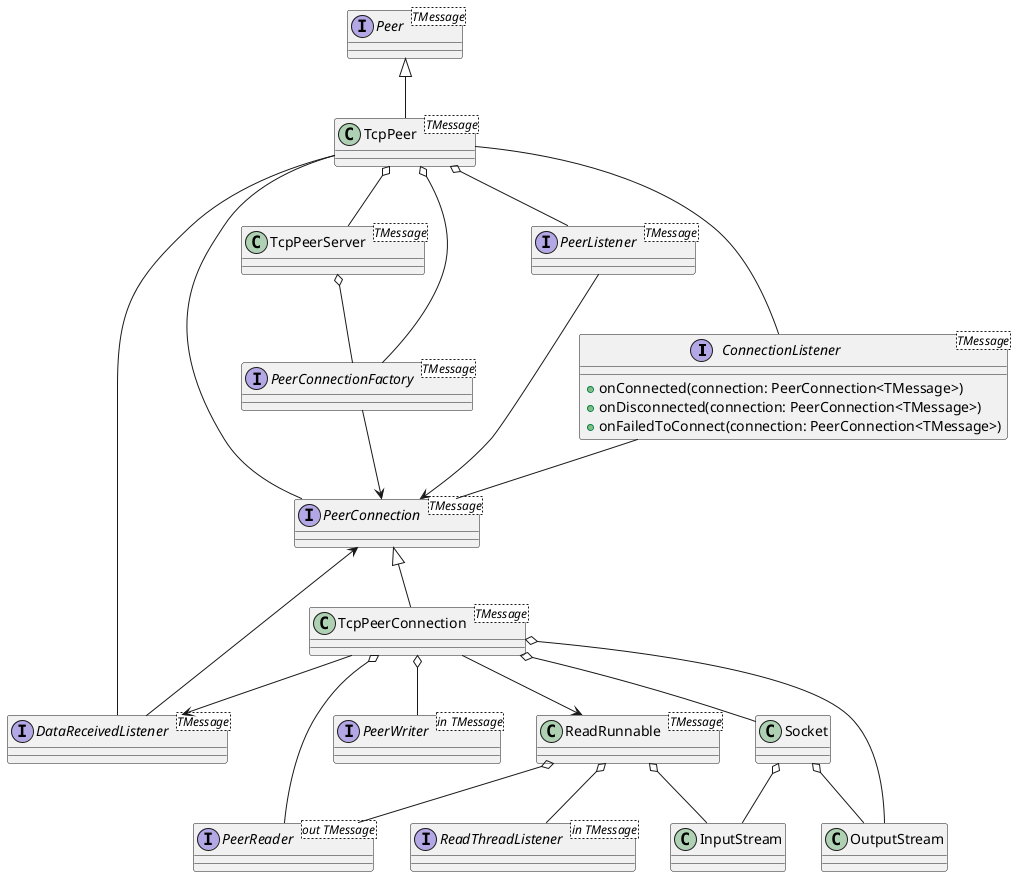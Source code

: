 @startuml

    interface ConnectionListener<TMessage>{
        +onConnected(connection: PeerConnection<TMessage>)
        +onDisconnected(connection: PeerConnection<TMessage>)
        +onFailedToConnect(connection: PeerConnection<TMessage>)
    }
    interface DataReceivedListener<TMessage>
    interface PeerConnection<TMessage>
    interface Peer<TMessage>
    interface PeerConnectionFactory<TMessage>
    interface PeerListener<TMessage>
    interface PeerReader<out TMessage>
    interface PeerWriter<in TMessage>
    class ReadRunnable<TMessage>
    interface ReadThreadListener<in TMessage>

    ConnectionListener -- PeerConnection
    DataReceivedListener --> PeerConnection
    PeerConnectionFactory --> PeerConnection
    PeerListener --> PeerConnection
    ReadRunnable o-- ReadThreadListener
    ReadRunnable o-- PeerReader
    ReadRunnable o-- InputStream

    class TcpPeer<TMessage>
    class TcpPeerServer<TMessage>
    class TcpPeerConnection<TMessage>

    Peer <|-- TcpPeer
    TcpPeer o-- PeerConnectionFactory
    TcpPeer o-- TcpPeerServer
    TcpPeer o-- PeerListener
    TcpPeer -- PeerConnection
    TcpPeer -- ConnectionListener
    TcpPeer -- DataReceivedListener

    PeerConnection <|-- TcpPeerConnection
    TcpPeerConnection o-- PeerWriter
    TcpPeerConnection o-- PeerReader
    TcpPeerConnection --> DataReceivedListener
    TcpPeerServer o-- PeerConnectionFactory
    TcpPeerConnection --> ReadRunnable
    TcpPeerConnection o-- Socket
    TcpPeerConnection o-- OutputStream
    Socket o-- OutputStream
    Socket o-- InputStream
@enduml